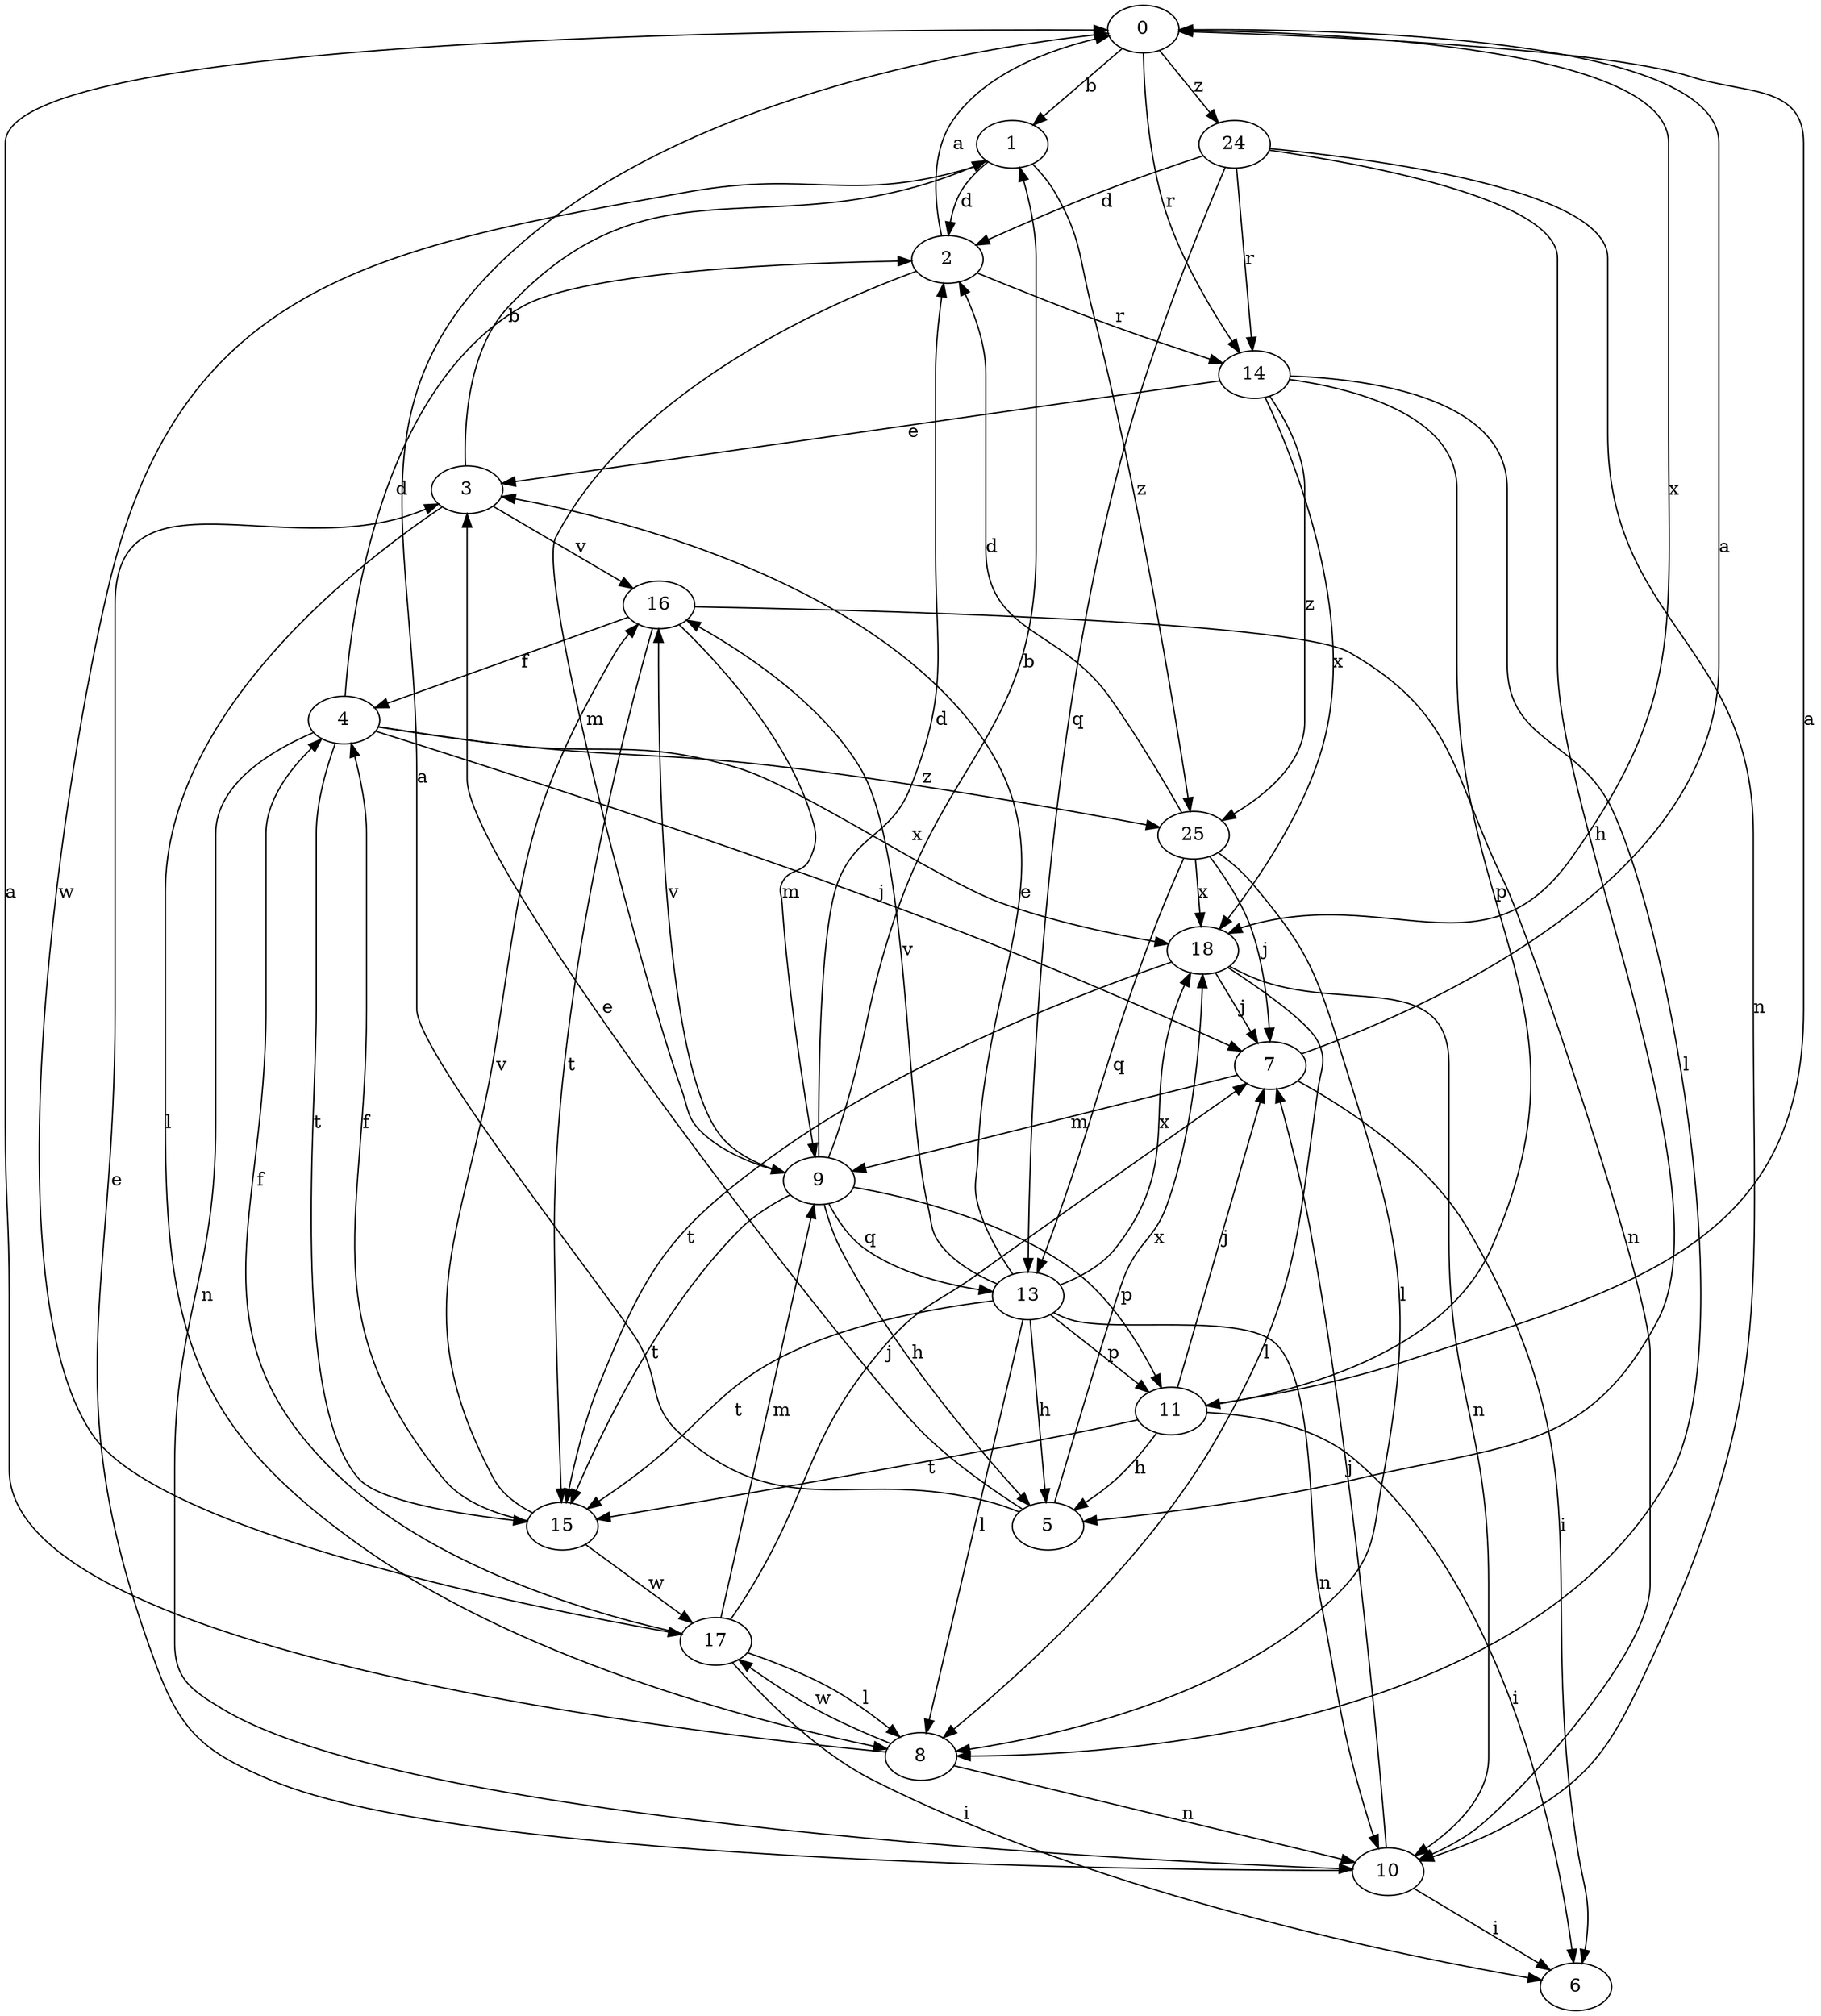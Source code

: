 strict digraph  {
0;
1;
2;
3;
4;
5;
6;
7;
8;
9;
10;
11;
13;
14;
15;
16;
17;
18;
24;
25;
0 -> 1  [label=b];
0 -> 14  [label=r];
0 -> 18  [label=x];
0 -> 24  [label=z];
1 -> 2  [label=d];
1 -> 17  [label=w];
1 -> 25  [label=z];
2 -> 0  [label=a];
2 -> 9  [label=m];
2 -> 14  [label=r];
3 -> 1  [label=b];
3 -> 8  [label=l];
3 -> 16  [label=v];
4 -> 2  [label=d];
4 -> 7  [label=j];
4 -> 10  [label=n];
4 -> 15  [label=t];
4 -> 18  [label=x];
4 -> 25  [label=z];
5 -> 0  [label=a];
5 -> 3  [label=e];
5 -> 18  [label=x];
7 -> 0  [label=a];
7 -> 6  [label=i];
7 -> 9  [label=m];
8 -> 0  [label=a];
8 -> 10  [label=n];
8 -> 17  [label=w];
9 -> 1  [label=b];
9 -> 2  [label=d];
9 -> 5  [label=h];
9 -> 11  [label=p];
9 -> 13  [label=q];
9 -> 15  [label=t];
9 -> 16  [label=v];
10 -> 3  [label=e];
10 -> 6  [label=i];
10 -> 7  [label=j];
11 -> 0  [label=a];
11 -> 5  [label=h];
11 -> 6  [label=i];
11 -> 7  [label=j];
11 -> 15  [label=t];
13 -> 3  [label=e];
13 -> 5  [label=h];
13 -> 8  [label=l];
13 -> 10  [label=n];
13 -> 11  [label=p];
13 -> 15  [label=t];
13 -> 16  [label=v];
13 -> 18  [label=x];
14 -> 3  [label=e];
14 -> 8  [label=l];
14 -> 11  [label=p];
14 -> 18  [label=x];
14 -> 25  [label=z];
15 -> 4  [label=f];
15 -> 16  [label=v];
15 -> 17  [label=w];
16 -> 4  [label=f];
16 -> 9  [label=m];
16 -> 10  [label=n];
16 -> 15  [label=t];
17 -> 4  [label=f];
17 -> 6  [label=i];
17 -> 7  [label=j];
17 -> 8  [label=l];
17 -> 9  [label=m];
18 -> 7  [label=j];
18 -> 8  [label=l];
18 -> 10  [label=n];
18 -> 15  [label=t];
24 -> 2  [label=d];
24 -> 5  [label=h];
24 -> 10  [label=n];
24 -> 13  [label=q];
24 -> 14  [label=r];
25 -> 2  [label=d];
25 -> 7  [label=j];
25 -> 8  [label=l];
25 -> 13  [label=q];
25 -> 18  [label=x];
}
